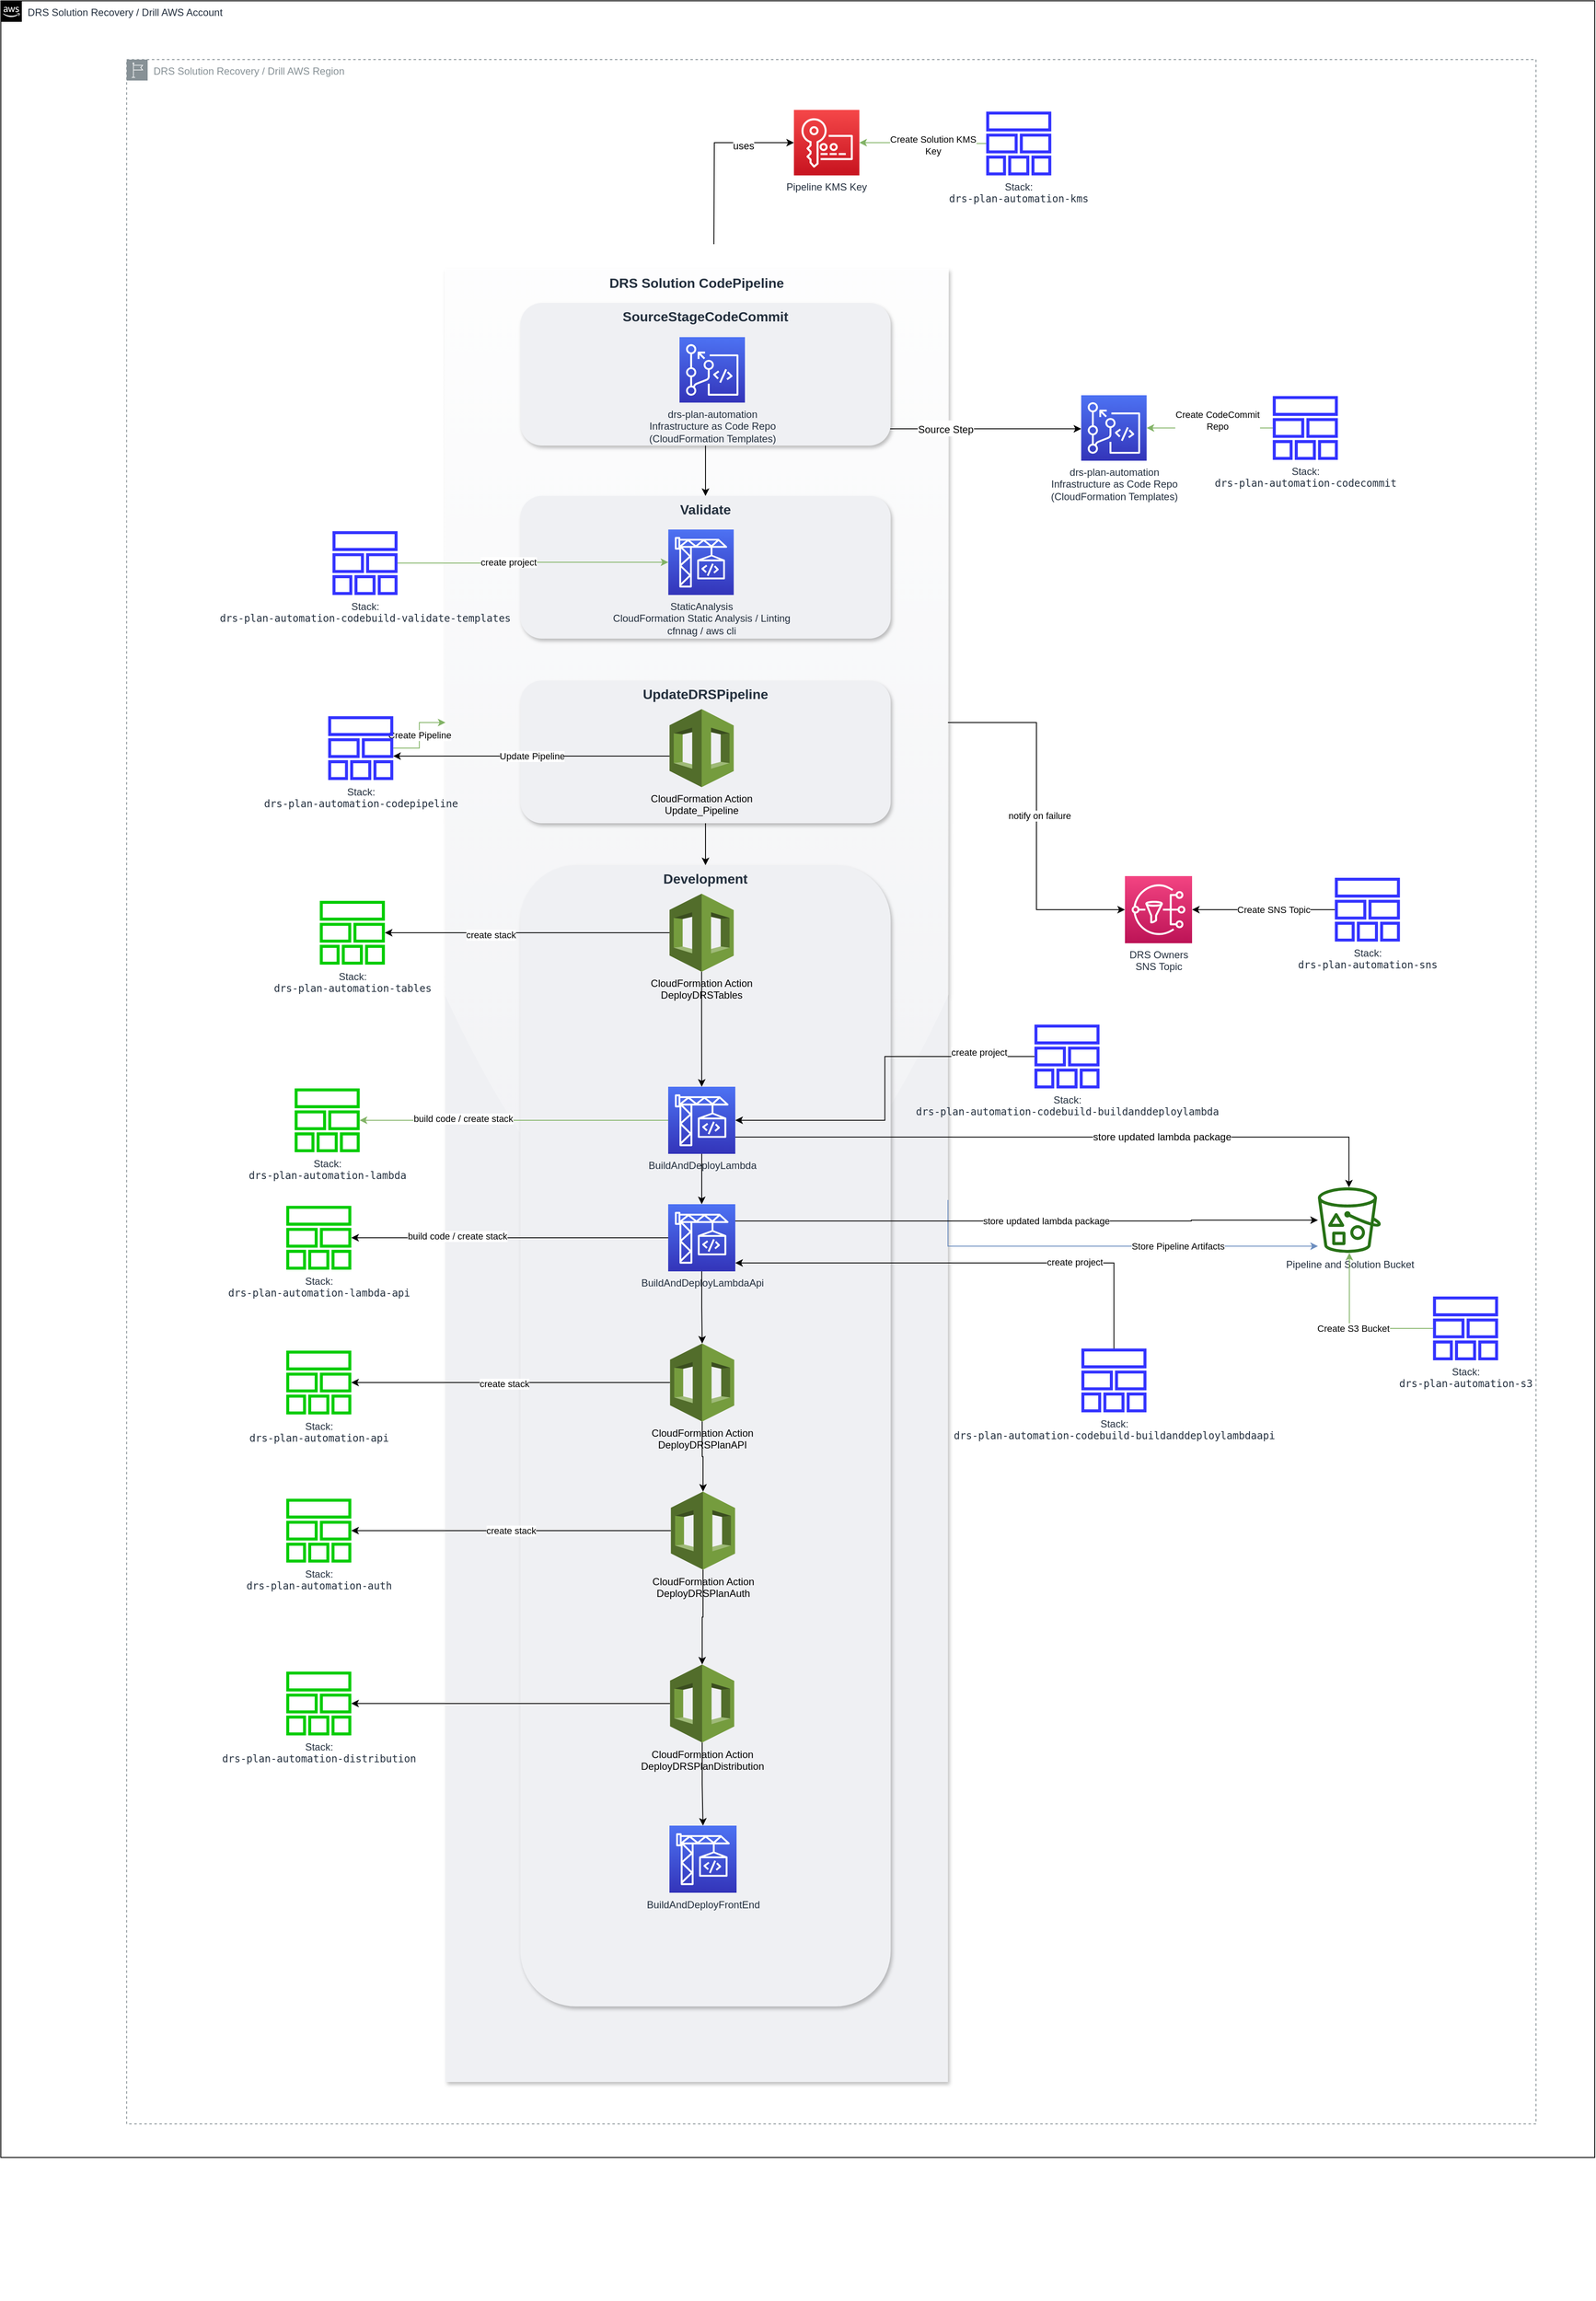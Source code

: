 <mxfile version="14.5.1" type="device"><diagram id="146kvaY81JoFhR2fT1sD" name="DRS Plan Automation Baseline Architecture"><mxGraphModel dx="1822" dy="4253" grid="1" gridSize="10" guides="1" tooltips="1" connect="1" arrows="1" fold="1" page="1" pageScale="1" pageWidth="850" pageHeight="1100" math="0" shadow="0"><root><mxCell id="o_yvSjvYm8ZHU7pBNBxk-0"/><mxCell id="WyglVCML0dnfB455Aoaf-0" value="Account" style="" parent="o_yvSjvYm8ZHU7pBNBxk-0"/><mxCell id="Yuy_BXSlaTN0itQn0DiK-1" value="DRS Solution Recovery / Drill AWS Account" style="points=[[0,0],[0.25,0],[0.5,0],[0.75,0],[1,0],[1,0.25],[1,0.5],[1,0.75],[1,1],[0.75,1],[0.5,1],[0.25,1],[0,1],[0,0.75],[0,0.5],[0,0.25]];outlineConnect=0;gradientColor=none;html=1;whiteSpace=wrap;fontSize=12;fontStyle=0;shape=mxgraph.aws4.group;grIcon=mxgraph.aws4.group_aws_cloud_alt;strokeColor=#000000;fillColor=none;verticalAlign=top;align=left;spacingLeft=30;fontColor=#232F3E;dashed=0;" parent="WyglVCML0dnfB455Aoaf-0" vertex="1"><mxGeometry x="-510" y="-2070" width="1900" height="2570" as="geometry"/></mxCell><mxCell id="0hPKeTikyMp0y_E2JEp7-1" value="" style="endArrow=classic;html=1;" parent="WyglVCML0dnfB455Aoaf-0" edge="1"><mxGeometry width="50" height="50" relative="1" as="geometry"><mxPoint x="564" y="-766" as="sourcePoint"/><mxPoint x="614" y="-816" as="targetPoint"/></mxGeometry></mxCell><mxCell id="o_yvSjvYm8ZHU7pBNBxk-1" value="Region" parent="o_yvSjvYm8ZHU7pBNBxk-0"/><mxCell id="Yuy_BXSlaTN0itQn0DiK-3" value="DRS Solution Recovery / Drill AWS Region" style="outlineConnect=0;gradientColor=none;html=1;whiteSpace=wrap;fontSize=12;fontStyle=0;shape=mxgraph.aws4.group;grIcon=mxgraph.aws4.group_region;strokeColor=#879196;fillColor=none;verticalAlign=top;align=left;spacingLeft=30;fontColor=#879196;dashed=1;" parent="o_yvSjvYm8ZHU7pBNBxk-1" vertex="1"><mxGeometry x="-360" y="-2000" width="1680" height="2460" as="geometry"/></mxCell><mxCell id="Yuy_BXSlaTN0itQn0DiK-8" value="DRS Solution CodePipeline" style="fillColor=#EFF0F3;strokeColor=none;dashed=0;verticalAlign=top;fontStyle=1;fontColor=#232F3D;fontSize=16;glass=1;rounded=0;shadow=1;" parent="o_yvSjvYm8ZHU7pBNBxk-1" vertex="1"><mxGeometry x="20" y="-1750" width="599" height="2160" as="geometry"/></mxCell><mxCell id="x11Jodv8IO3x0aT6C2JS-13" value="Development" style="fillColor=#EFF0F3;strokeColor=none;dashed=0;verticalAlign=top;fontStyle=1;fontColor=#232F3D;fontSize=16;glass=0;rounded=1;shadow=1;" parent="o_yvSjvYm8ZHU7pBNBxk-1" vertex="1"><mxGeometry x="109.3" y="-1040" width="441.39" height="1360" as="geometry"/></mxCell><mxCell id="Yuy_BXSlaTN0itQn0DiK-11" style="edgeStyle=orthogonalEdgeStyle;rounded=0;orthogonalLoop=1;jettySize=auto;html=1;startArrow=none;startFill=0;endArrow=classic;endFill=1;fontSize=16;" parent="o_yvSjvYm8ZHU7pBNBxk-1" source="-Hn8SpNKjT6Adyl3FbAF-14" target="Yuy_BXSlaTN0itQn0DiK-17" edge="1"><mxGeometry relative="1" as="geometry"><Array as="points"><mxPoint x="784" y="-1560"/></Array><mxPoint x="459.5" y="-1240" as="sourcePoint"/></mxGeometry></mxCell><mxCell id="Yuy_BXSlaTN0itQn0DiK-12" value="&lt;font style=&quot;font-size: 12px&quot;&gt;Source Step&lt;/font&gt;" style="text;html=1;align=center;verticalAlign=middle;resizable=0;points=[];;labelBackgroundColor=#ffffff;fontSize=16;" parent="Yuy_BXSlaTN0itQn0DiK-11" vertex="1" connectable="0"><mxGeometry x="0.452" y="3" relative="1" as="geometry"><mxPoint x="-33" y="2" as="offset"/></mxGeometry></mxCell><mxCell id="Yuy_BXSlaTN0itQn0DiK-13" value="Pipeline and Solution Bucket" style="outlineConnect=0;fontColor=#232F3E;gradientColor=none;fillColor=#277116;strokeColor=none;dashed=0;verticalLabelPosition=bottom;verticalAlign=top;align=center;html=1;fontSize=12;fontStyle=0;aspect=fixed;pointerEvents=1;shape=mxgraph.aws4.bucket_with_objects;" parent="o_yvSjvYm8ZHU7pBNBxk-1" vertex="1"><mxGeometry x="1060" y="-656" width="75" height="78" as="geometry"/></mxCell><mxCell id="Yuy_BXSlaTN0itQn0DiK-14" style="edgeStyle=orthogonalEdgeStyle;rounded=0;orthogonalLoop=1;jettySize=auto;html=1;startArrow=classic;startFill=1;endArrow=none;endFill=0;" parent="o_yvSjvYm8ZHU7pBNBxk-1" source="Yuy_BXSlaTN0itQn0DiK-16" edge="1"><mxGeometry relative="1" as="geometry"><mxPoint x="340.0" y="-1780.0" as="targetPoint"/></mxGeometry></mxCell><mxCell id="Yuy_BXSlaTN0itQn0DiK-15" value="uses" style="text;html=1;align=center;verticalAlign=middle;resizable=0;points=[];;labelBackgroundColor=#ffffff;" parent="Yuy_BXSlaTN0itQn0DiK-14" vertex="1" connectable="0"><mxGeometry x="-0.436" y="4" relative="1" as="geometry"><mxPoint as="offset"/></mxGeometry></mxCell><mxCell id="Yuy_BXSlaTN0itQn0DiK-16" value="Pipeline KMS Key" style="outlineConnect=0;fontColor=#232F3E;gradientColor=#F54749;gradientDirection=north;fillColor=#C7131F;strokeColor=#ffffff;dashed=0;verticalLabelPosition=bottom;verticalAlign=top;align=center;html=1;fontSize=12;fontStyle=0;aspect=fixed;shape=mxgraph.aws4.resourceIcon;resIcon=mxgraph.aws4.key_management_service;" parent="o_yvSjvYm8ZHU7pBNBxk-1" vertex="1"><mxGeometry x="435.39" y="-1940" width="78" height="78" as="geometry"/></mxCell><mxCell id="Yuy_BXSlaTN0itQn0DiK-17" value="drs-plan-automation&lt;br&gt;Infrastructure as Code Repo&lt;br&gt;(CloudFormation Templates)" style="outlineConnect=0;fontColor=#232F3E;gradientColor=#4D72F3;gradientDirection=north;fillColor=#3334B9;strokeColor=#ffffff;dashed=0;verticalLabelPosition=bottom;verticalAlign=top;align=center;html=1;fontSize=12;fontStyle=0;aspect=fixed;shape=mxgraph.aws4.resourceIcon;resIcon=mxgraph.aws4.codecommit;" parent="o_yvSjvYm8ZHU7pBNBxk-1" vertex="1"><mxGeometry x="777.85" y="-1600" width="78" height="78" as="geometry"/></mxCell><mxCell id="S9HTyPVaO4yvQ7C8sQ5a-1" style="edgeStyle=orthogonalEdgeStyle;rounded=0;orthogonalLoop=1;jettySize=auto;html=1;entryX=1;entryY=0.25;entryDx=0;entryDy=0;startArrow=classic;startFill=1;endArrow=none;endFill=0;" parent="o_yvSjvYm8ZHU7pBNBxk-1" source="Yuy_BXSlaTN0itQn0DiK-19" target="Yuy_BXSlaTN0itQn0DiK-8" edge="1"><mxGeometry relative="1" as="geometry"/></mxCell><mxCell id="S9HTyPVaO4yvQ7C8sQ5a-2" value="notify on failure" style="edgeLabel;html=1;align=center;verticalAlign=middle;resizable=0;points=[];" parent="S9HTyPVaO4yvQ7C8sQ5a-1" vertex="1" connectable="0"><mxGeometry x="0.002" y="-1" relative="1" as="geometry"><mxPoint x="2" as="offset"/></mxGeometry></mxCell><mxCell id="Yuy_BXSlaTN0itQn0DiK-19" value="DRS Owners&lt;br&gt;SNS Topic" style="outlineConnect=0;fontColor=#232F3E;gradientColor=#F34482;gradientDirection=north;fillColor=#BC1356;strokeColor=#ffffff;dashed=0;verticalLabelPosition=bottom;verticalAlign=top;align=center;html=1;fontSize=12;fontStyle=0;aspect=fixed;shape=mxgraph.aws4.resourceIcon;resIcon=mxgraph.aws4.sns;" parent="o_yvSjvYm8ZHU7pBNBxk-1" vertex="1"><mxGeometry x="830" y="-1027" width="80" height="80" as="geometry"/></mxCell><mxCell id="Yuy_BXSlaTN0itQn0DiK-28" value="" style="group" parent="o_yvSjvYm8ZHU7pBNBxk-1" vertex="1" connectable="0"><mxGeometry x="121.31" y="-666" width="634" height="480" as="geometry"/></mxCell><mxCell id="x11Jodv8IO3x0aT6C2JS-1" style="edgeStyle=orthogonalEdgeStyle;rounded=0;orthogonalLoop=1;jettySize=auto;html=1;startArrow=none;startFill=0;endArrow=classic;endFill=1;" parent="Yuy_BXSlaTN0itQn0DiK-28" source="Yuy_BXSlaTN0itQn0DiK-31" target="x11Jodv8IO3x0aT6C2JS-0" edge="1"><mxGeometry relative="1" as="geometry"/></mxCell><mxCell id="Yuy_BXSlaTN0itQn0DiK-31" value="BuildAndDeployLambda" style="outlineConnect=0;fontColor=#232F3E;gradientColor=#4D72F3;gradientDirection=north;fillColor=#3334B9;strokeColor=#ffffff;dashed=0;verticalLabelPosition=bottom;verticalAlign=top;align=center;html=1;fontSize=12;fontStyle=0;aspect=fixed;shape=mxgraph.aws4.resourceIcon;resIcon=mxgraph.aws4.codebuild;" parent="Yuy_BXSlaTN0itQn0DiK-28" vertex="1"><mxGeometry x="164.194" y="-110" width="80" height="80" as="geometry"/></mxCell><mxCell id="x11Jodv8IO3x0aT6C2JS-0" value="BuildAndDeployLambdaApi" style="outlineConnect=0;fontColor=#232F3E;gradientColor=#4D72F3;gradientDirection=north;fillColor=#3334B9;strokeColor=#ffffff;dashed=0;verticalLabelPosition=bottom;verticalAlign=top;align=center;html=1;fontSize=12;fontStyle=0;aspect=fixed;shape=mxgraph.aws4.resourceIcon;resIcon=mxgraph.aws4.codebuild;" parent="Yuy_BXSlaTN0itQn0DiK-28" vertex="1"><mxGeometry x="164.194" y="30" width="80" height="80" as="geometry"/></mxCell><mxCell id="Yuy_BXSlaTN0itQn0DiK-36" style="edgeStyle=orthogonalEdgeStyle;rounded=0;orthogonalLoop=1;jettySize=auto;html=1;" parent="o_yvSjvYm8ZHU7pBNBxk-1" source="Yuy_BXSlaTN0itQn0DiK-31" target="Yuy_BXSlaTN0itQn0DiK-13" edge="1"><mxGeometry relative="1" as="geometry"><mxPoint x="727.244" y="-736" as="targetPoint"/><Array as="points"><mxPoint x="1097" y="-716"/></Array></mxGeometry></mxCell><mxCell id="Yuy_BXSlaTN0itQn0DiK-37" value="store updated lambda package" style="text;html=1;align=center;verticalAlign=middle;resizable=0;points=[];;labelBackgroundColor=#ffffff;" parent="Yuy_BXSlaTN0itQn0DiK-36" vertex="1" connectable="0"><mxGeometry x="0.551" y="-1" relative="1" as="geometry"><mxPoint x="-105.39" y="-1.0" as="offset"/></mxGeometry></mxCell><mxCell id="-Hn8SpNKjT6Adyl3FbAF-6" value="Create Pipeline" style="edgeStyle=orthogonalEdgeStyle;rounded=0;orthogonalLoop=1;jettySize=auto;html=1;entryX=0;entryY=0.25;entryDx=0;entryDy=0;fillColor=#d5e8d4;strokeColor=#82b366;" parent="o_yvSjvYm8ZHU7pBNBxk-1" source="-Hn8SpNKjT6Adyl3FbAF-5" target="Yuy_BXSlaTN0itQn0DiK-8" edge="1"><mxGeometry relative="1" as="geometry"><mxPoint x="47.198" y="-1470.66" as="targetPoint"/></mxGeometry></mxCell><mxCell id="-Hn8SpNKjT6Adyl3FbAF-5" value="Stack:&lt;br&gt;&lt;code&gt;drs-plan-automation-codepipeline&lt;/code&gt;" style="outlineConnect=0;fontColor=#232F3E;gradientColor=none;strokeColor=none;dashed=0;verticalLabelPosition=bottom;verticalAlign=top;align=center;html=1;fontSize=12;fontStyle=0;aspect=fixed;pointerEvents=1;shape=mxgraph.aws4.stack;fillColor=#3333FF;" parent="o_yvSjvYm8ZHU7pBNBxk-1" vertex="1"><mxGeometry x="-120" y="-1217.5" width="78" height="76" as="geometry"/></mxCell><mxCell id="-Hn8SpNKjT6Adyl3FbAF-9" style="edgeStyle=orthogonalEdgeStyle;rounded=0;orthogonalLoop=1;jettySize=auto;html=1;fillColor=#d5e8d4;strokeColor=#82b366;" parent="o_yvSjvYm8ZHU7pBNBxk-1" source="-Hn8SpNKjT6Adyl3FbAF-8" target="Yuy_BXSlaTN0itQn0DiK-17" edge="1"><mxGeometry relative="1" as="geometry"/></mxCell><mxCell id="-Hn8SpNKjT6Adyl3FbAF-10" value="Create CodeCommit&lt;br&gt;Repo" style="edgeLabel;html=1;align=center;verticalAlign=middle;resizable=0;points=[];" parent="-Hn8SpNKjT6Adyl3FbAF-9" vertex="1" connectable="0"><mxGeometry x="0.128" y="-1" relative="1" as="geometry"><mxPoint x="18.76" y="-8" as="offset"/></mxGeometry></mxCell><mxCell id="-Hn8SpNKjT6Adyl3FbAF-8" value="Stack:&lt;br&gt;&lt;code&gt;drs-plan-automation-codecommit&lt;/code&gt;" style="outlineConnect=0;fontColor=#232F3E;gradientColor=none;strokeColor=none;dashed=0;verticalLabelPosition=bottom;verticalAlign=top;align=center;html=1;fontSize=12;fontStyle=0;aspect=fixed;pointerEvents=1;shape=mxgraph.aws4.stack;fillColor=#3333FF;" parent="o_yvSjvYm8ZHU7pBNBxk-1" vertex="1"><mxGeometry x="1006" y="-1599" width="78" height="76" as="geometry"/></mxCell><mxCell id="-Hn8SpNKjT6Adyl3FbAF-12" style="edgeStyle=orthogonalEdgeStyle;rounded=0;orthogonalLoop=1;jettySize=auto;html=1;fillColor=#d5e8d4;strokeColor=#82b366;" parent="o_yvSjvYm8ZHU7pBNBxk-1" source="-Hn8SpNKjT6Adyl3FbAF-11" target="Yuy_BXSlaTN0itQn0DiK-16" edge="1"><mxGeometry relative="1" as="geometry"/></mxCell><mxCell id="-Hn8SpNKjT6Adyl3FbAF-13" value="Create Solution KMS&lt;br&gt;Key" style="edgeLabel;html=1;align=center;verticalAlign=middle;resizable=0;points=[];" parent="-Hn8SpNKjT6Adyl3FbAF-12" vertex="1" connectable="0"><mxGeometry x="-0.158" y="2" relative="1" as="geometry"><mxPoint as="offset"/></mxGeometry></mxCell><mxCell id="-Hn8SpNKjT6Adyl3FbAF-11" value="Stack:&lt;br&gt;&lt;code&gt;drs-plan-automation-kms&lt;/code&gt;" style="outlineConnect=0;fontColor=#232F3E;gradientColor=none;strokeColor=none;dashed=0;verticalLabelPosition=bottom;verticalAlign=top;align=center;html=1;fontSize=12;fontStyle=0;aspect=fixed;pointerEvents=1;shape=mxgraph.aws4.stack;fillColor=#3333FF;" parent="o_yvSjvYm8ZHU7pBNBxk-1" vertex="1"><mxGeometry x="664.39" y="-1938" width="78" height="76" as="geometry"/></mxCell><mxCell id="-Hn8SpNKjT6Adyl3FbAF-21" value="" style="group" parent="o_yvSjvYm8ZHU7pBNBxk-1" vertex="1" connectable="0"><mxGeometry x="109.3" y="-1710" width="649.45" height="170" as="geometry"/></mxCell><mxCell id="-Hn8SpNKjT6Adyl3FbAF-16" value="SourceStageCodeCommit" style="fillColor=#EFF0F3;strokeColor=none;dashed=0;verticalAlign=top;fontStyle=1;fontColor=#232F3D;fontSize=16;glass=0;rounded=1;shadow=1;" parent="-Hn8SpNKjT6Adyl3FbAF-21" vertex="1"><mxGeometry width="441.392" height="170" as="geometry"/></mxCell><mxCell id="-Hn8SpNKjT6Adyl3FbAF-15" value="" style="group" parent="-Hn8SpNKjT6Adyl3FbAF-21" vertex="1" connectable="0"><mxGeometry x="15.45" width="634" height="170" as="geometry"/></mxCell><mxCell id="-Hn8SpNKjT6Adyl3FbAF-14" value="drs-plan-automation&lt;br&gt;Infrastructure as Code Repo&lt;br&gt;(CloudFormation Templates)" style="outlineConnect=0;fontColor=#232F3E;gradientColor=#4D72F3;gradientDirection=north;fillColor=#3334B9;strokeColor=#ffffff;dashed=0;verticalLabelPosition=bottom;verticalAlign=top;align=center;html=1;fontSize=12;fontStyle=0;aspect=fixed;shape=mxgraph.aws4.resourceIcon;resIcon=mxgraph.aws4.codecommit;" parent="-Hn8SpNKjT6Adyl3FbAF-15" vertex="1"><mxGeometry x="174.25" y="40.8" width="78" height="78" as="geometry"/></mxCell><mxCell id="-Hn8SpNKjT6Adyl3FbAF-23" value="" style="group" parent="o_yvSjvYm8ZHU7pBNBxk-1" vertex="1" connectable="0"><mxGeometry x="109.3" y="-1260" width="441.392" height="170" as="geometry"/></mxCell><mxCell id="-Hn8SpNKjT6Adyl3FbAF-22" value="UpdateDRSPipeline" style="fillColor=#EFF0F3;strokeColor=none;dashed=0;verticalAlign=top;fontStyle=1;fontColor=#232F3D;fontSize=16;glass=0;rounded=1;shadow=1;" parent="-Hn8SpNKjT6Adyl3FbAF-23" vertex="1"><mxGeometry width="441.392" height="170" as="geometry"/></mxCell><mxCell id="-Hn8SpNKjT6Adyl3FbAF-3" value="CloudFormation Action&lt;br&gt;Update_Pipeline" style="outlineConnect=0;dashed=0;verticalLabelPosition=bottom;verticalAlign=top;align=center;html=1;shape=mxgraph.aws3.cloudformation;fillColor=#759C3E;gradientColor=none;" parent="-Hn8SpNKjT6Adyl3FbAF-23" vertex="1"><mxGeometry x="177.84" y="34" width="76.5" height="93" as="geometry"/></mxCell><mxCell id="-Hn8SpNKjT6Adyl3FbAF-7" value="Update Pipeline" style="edgeStyle=orthogonalEdgeStyle;rounded=0;orthogonalLoop=1;jettySize=auto;html=1;" parent="o_yvSjvYm8ZHU7pBNBxk-1" source="-Hn8SpNKjT6Adyl3FbAF-3" target="-Hn8SpNKjT6Adyl3FbAF-5" edge="1"><mxGeometry relative="1" as="geometry"><Array as="points"><mxPoint x="66" y="-1170"/><mxPoint x="66" y="-1170"/></Array></mxGeometry></mxCell><mxCell id="-Hn8SpNKjT6Adyl3FbAF-31" style="edgeStyle=orthogonalEdgeStyle;rounded=0;orthogonalLoop=1;jettySize=auto;html=1;entryX=0.5;entryY=0;entryDx=0;entryDy=0;" parent="o_yvSjvYm8ZHU7pBNBxk-1" source="-Hn8SpNKjT6Adyl3FbAF-22" target="x11Jodv8IO3x0aT6C2JS-13" edge="1"><mxGeometry relative="1" as="geometry"><mxPoint x="330" y="-1010" as="targetPoint"/></mxGeometry></mxCell><mxCell id="-Hn8SpNKjT6Adyl3FbAF-33" value="Create S3 Bucket" style="edgeStyle=orthogonalEdgeStyle;rounded=0;orthogonalLoop=1;jettySize=auto;html=1;fillColor=#d5e8d4;strokeColor=#82b366;" parent="o_yvSjvYm8ZHU7pBNBxk-1" source="-Hn8SpNKjT6Adyl3FbAF-32" target="Yuy_BXSlaTN0itQn0DiK-13" edge="1"><mxGeometry relative="1" as="geometry"/></mxCell><mxCell id="-Hn8SpNKjT6Adyl3FbAF-32" value="Stack:&lt;br&gt;&lt;code&gt;drs-plan-automation-s3&lt;/code&gt;" style="outlineConnect=0;fontColor=#232F3E;gradientColor=none;strokeColor=none;dashed=0;verticalLabelPosition=bottom;verticalAlign=top;align=center;html=1;fontSize=12;fontStyle=0;aspect=fixed;pointerEvents=1;shape=mxgraph.aws4.stack;fillColor=#3333FF;" parent="o_yvSjvYm8ZHU7pBNBxk-1" vertex="1"><mxGeometry x="1197" y="-526" width="78" height="76" as="geometry"/></mxCell><mxCell id="x11Jodv8IO3x0aT6C2JS-7" style="edgeStyle=orthogonalEdgeStyle;rounded=0;orthogonalLoop=1;jettySize=auto;html=1;startArrow=none;startFill=0;endArrow=classic;endFill=1;" parent="o_yvSjvYm8ZHU7pBNBxk-1" source="jvz22hjZOSJCWWpNn8-E-6" target="x11Jodv8IO3x0aT6C2JS-6" edge="1"><mxGeometry relative="1" as="geometry"/></mxCell><mxCell id="x11Jodv8IO3x0aT6C2JS-9" style="edgeStyle=orthogonalEdgeStyle;rounded=0;orthogonalLoop=1;jettySize=auto;html=1;startArrow=none;startFill=0;endArrow=classic;endFill=1;" parent="o_yvSjvYm8ZHU7pBNBxk-1" source="jvz22hjZOSJCWWpNn8-E-6" target="x11Jodv8IO3x0aT6C2JS-8" edge="1"><mxGeometry relative="1" as="geometry"/></mxCell><mxCell id="x11Jodv8IO3x0aT6C2JS-10" value="create stack" style="edgeLabel;html=1;align=center;verticalAlign=middle;resizable=0;points=[];" parent="x11Jodv8IO3x0aT6C2JS-9" vertex="1" connectable="0"><mxGeometry x="0.046" y="1" relative="1" as="geometry"><mxPoint as="offset"/></mxGeometry></mxCell><mxCell id="jvz22hjZOSJCWWpNn8-E-6" value="CloudFormation Action&lt;br&gt;DeployDRSPlanAPI" style="outlineConnect=0;dashed=0;verticalLabelPosition=bottom;verticalAlign=top;align=center;html=1;shape=mxgraph.aws3.cloudformation;fillColor=#759C3E;gradientColor=none;" parent="o_yvSjvYm8ZHU7pBNBxk-1" vertex="1"><mxGeometry x="287.75" y="-470" width="76.5" height="93" as="geometry"/></mxCell><mxCell id="0hPKeTikyMp0y_E2JEp7-2" value="Store Pipeline Artifacts" style="edgeStyle=orthogonalEdgeStyle;rounded=0;orthogonalLoop=1;jettySize=auto;html=1;fillColor=#dae8fc;strokeColor=#6c8ebf;exitX=1;exitY=0.5;exitDx=0;exitDy=0;" parent="o_yvSjvYm8ZHU7pBNBxk-1" target="Yuy_BXSlaTN0itQn0DiK-13" edge="1"><mxGeometry x="0.331" relative="1" as="geometry"><mxPoint x="619" y="-641" as="sourcePoint"/><mxPoint x="919" y="-985.925" as="targetPoint"/><Array as="points"><mxPoint x="619" y="-586"/></Array><mxPoint x="-1" as="offset"/></mxGeometry></mxCell><mxCell id="0hPKeTikyMp0y_E2JEp7-13" style="edgeStyle=orthogonalEdgeStyle;rounded=0;orthogonalLoop=1;jettySize=auto;html=1;fillColor=#d5e8d4;strokeColor=#82b366;startArrow=classic;startFill=1;endArrow=none;endFill=0;" parent="o_yvSjvYm8ZHU7pBNBxk-1" source="0hPKeTikyMp0y_E2JEp7-12" target="Yuy_BXSlaTN0itQn0DiK-31" edge="1"><mxGeometry relative="1" as="geometry"/></mxCell><mxCell id="0hPKeTikyMp0y_E2JEp7-14" value="build code / create stack" style="edgeLabel;html=1;align=center;verticalAlign=middle;resizable=0;points=[];" parent="0hPKeTikyMp0y_E2JEp7-13" vertex="1" connectable="0"><mxGeometry x="-0.333" y="2" relative="1" as="geometry"><mxPoint as="offset"/></mxGeometry></mxCell><mxCell id="0hPKeTikyMp0y_E2JEp7-12" value="Stack:&lt;br&gt;&lt;code&gt;drs-plan-automation-lambda&lt;/code&gt;" style="outlineConnect=0;fontColor=#232F3E;gradientColor=none;strokeColor=none;dashed=0;verticalLabelPosition=bottom;verticalAlign=top;align=center;html=1;fontSize=12;fontStyle=0;aspect=fixed;pointerEvents=1;shape=mxgraph.aws4.stack;fillColor=#00CC00;" parent="o_yvSjvYm8ZHU7pBNBxk-1" vertex="1"><mxGeometry x="-160" y="-774" width="78" height="76" as="geometry"/></mxCell><mxCell id="x11Jodv8IO3x0aT6C2JS-2" value="Stack:&lt;br&gt;&lt;code&gt;drs-plan-automation-lambda-api&lt;/code&gt;" style="outlineConnect=0;fontColor=#232F3E;gradientColor=none;strokeColor=none;dashed=0;verticalLabelPosition=bottom;verticalAlign=top;align=center;html=1;fontSize=12;fontStyle=0;aspect=fixed;pointerEvents=1;shape=mxgraph.aws4.stack;fillColor=#00CC00;" parent="o_yvSjvYm8ZHU7pBNBxk-1" vertex="1"><mxGeometry x="-170" y="-634" width="78" height="76" as="geometry"/></mxCell><mxCell id="x11Jodv8IO3x0aT6C2JS-3" style="edgeStyle=orthogonalEdgeStyle;rounded=0;orthogonalLoop=1;jettySize=auto;html=1;startArrow=none;startFill=0;endArrow=classic;endFill=1;" parent="o_yvSjvYm8ZHU7pBNBxk-1" source="x11Jodv8IO3x0aT6C2JS-0" target="x11Jodv8IO3x0aT6C2JS-2" edge="1"><mxGeometry relative="1" as="geometry"/></mxCell><mxCell id="x11Jodv8IO3x0aT6C2JS-4" value="build code / create stack" style="edgeLabel;html=1;align=center;verticalAlign=middle;resizable=0;points=[];" parent="x11Jodv8IO3x0aT6C2JS-3" vertex="1" connectable="0"><mxGeometry x="0.335" y="-2" relative="1" as="geometry"><mxPoint as="offset"/></mxGeometry></mxCell><mxCell id="x11Jodv8IO3x0aT6C2JS-5" value="store updated lambda package" style="edgeStyle=orthogonalEdgeStyle;rounded=0;orthogonalLoop=1;jettySize=auto;html=1;startArrow=none;startFill=0;endArrow=classic;endFill=1;" parent="o_yvSjvYm8ZHU7pBNBxk-1" source="x11Jodv8IO3x0aT6C2JS-0" target="Yuy_BXSlaTN0itQn0DiK-13" edge="1"><mxGeometry x="0.069" relative="1" as="geometry"><Array as="points"><mxPoint x="909" y="-616"/></Array><mxPoint x="-1" as="offset"/></mxGeometry></mxCell><mxCell id="x11Jodv8IO3x0aT6C2JS-12" value="create stack" style="edgeStyle=orthogonalEdgeStyle;rounded=0;orthogonalLoop=1;jettySize=auto;html=1;startArrow=none;startFill=0;endArrow=classic;endFill=1;" parent="o_yvSjvYm8ZHU7pBNBxk-1" source="x11Jodv8IO3x0aT6C2JS-6" target="x11Jodv8IO3x0aT6C2JS-11" edge="1"><mxGeometry relative="1" as="geometry"/></mxCell><mxCell id="XTJ8u2F3X3M3zJ1GVnu_-11" style="edgeStyle=orthogonalEdgeStyle;rounded=0;orthogonalLoop=1;jettySize=auto;html=1;" edge="1" parent="o_yvSjvYm8ZHU7pBNBxk-1" source="x11Jodv8IO3x0aT6C2JS-6" target="x11Jodv8IO3x0aT6C2JS-23"><mxGeometry relative="1" as="geometry"/></mxCell><mxCell id="x11Jodv8IO3x0aT6C2JS-6" value="CloudFormation Action&lt;br&gt;DeployDRSPlanAuth" style="outlineConnect=0;dashed=0;verticalLabelPosition=bottom;verticalAlign=top;align=center;html=1;shape=mxgraph.aws3.cloudformation;fillColor=#759C3E;gradientColor=none;" parent="o_yvSjvYm8ZHU7pBNBxk-1" vertex="1"><mxGeometry x="288.75" y="-293.5" width="76.5" height="93" as="geometry"/></mxCell><mxCell id="x11Jodv8IO3x0aT6C2JS-8" value="Stack:&lt;br&gt;&lt;code&gt;drs-plan-automation-api&lt;/code&gt;" style="outlineConnect=0;fontColor=#232F3E;gradientColor=none;strokeColor=none;dashed=0;verticalLabelPosition=bottom;verticalAlign=top;align=center;html=1;fontSize=12;fontStyle=0;aspect=fixed;pointerEvents=1;shape=mxgraph.aws4.stack;fillColor=#00CC00;" parent="o_yvSjvYm8ZHU7pBNBxk-1" vertex="1"><mxGeometry x="-170" y="-461.5" width="78" height="76" as="geometry"/></mxCell><mxCell id="x11Jodv8IO3x0aT6C2JS-11" value="Stack:&lt;br&gt;&lt;code&gt;drs-plan-automation-auth&lt;/code&gt;" style="outlineConnect=0;fontColor=#232F3E;gradientColor=none;strokeColor=none;dashed=0;verticalLabelPosition=bottom;verticalAlign=top;align=center;html=1;fontSize=12;fontStyle=0;aspect=fixed;pointerEvents=1;shape=mxgraph.aws4.stack;fillColor=#00CC00;" parent="o_yvSjvYm8ZHU7pBNBxk-1" vertex="1"><mxGeometry x="-170" y="-285" width="78" height="76" as="geometry"/></mxCell><mxCell id="x11Jodv8IO3x0aT6C2JS-15" value="" style="group" parent="o_yvSjvYm8ZHU7pBNBxk-1" vertex="1" connectable="0"><mxGeometry x="109.3" y="-1040" width="441.392" height="1710" as="geometry"/></mxCell><mxCell id="x11Jodv8IO3x0aT6C2JS-14" value="CloudFormation Action&lt;br&gt;DeployDRSTables" style="outlineConnect=0;dashed=0;verticalLabelPosition=bottom;verticalAlign=top;align=center;html=1;shape=mxgraph.aws3.cloudformation;fillColor=#759C3E;gradientColor=none;" parent="x11Jodv8IO3x0aT6C2JS-15" vertex="1"><mxGeometry x="177.84" y="34" width="76.5" height="93" as="geometry"/></mxCell><mxCell id="x11Jodv8IO3x0aT6C2JS-16" value="Stack:&lt;br&gt;&lt;code&gt;drs-plan-automation-tables&lt;/code&gt;" style="outlineConnect=0;fontColor=#232F3E;gradientColor=none;strokeColor=none;dashed=0;verticalLabelPosition=bottom;verticalAlign=top;align=center;html=1;fontSize=12;fontStyle=0;aspect=fixed;pointerEvents=1;shape=mxgraph.aws4.stack;fillColor=#00CC00;" parent="o_yvSjvYm8ZHU7pBNBxk-1" vertex="1"><mxGeometry x="-130" y="-997.5" width="78" height="76" as="geometry"/></mxCell><mxCell id="x11Jodv8IO3x0aT6C2JS-17" style="edgeStyle=orthogonalEdgeStyle;rounded=0;orthogonalLoop=1;jettySize=auto;html=1;startArrow=none;startFill=0;endArrow=classic;endFill=1;" parent="o_yvSjvYm8ZHU7pBNBxk-1" source="x11Jodv8IO3x0aT6C2JS-14" target="x11Jodv8IO3x0aT6C2JS-16" edge="1"><mxGeometry relative="1" as="geometry"/></mxCell><mxCell id="x11Jodv8IO3x0aT6C2JS-18" value="create stack" style="edgeLabel;html=1;align=center;verticalAlign=middle;resizable=0;points=[];" parent="x11Jodv8IO3x0aT6C2JS-17" vertex="1" connectable="0"><mxGeometry x="0.265" y="2" relative="1" as="geometry"><mxPoint x="1" as="offset"/></mxGeometry></mxCell><mxCell id="x11Jodv8IO3x0aT6C2JS-26" style="edgeStyle=orthogonalEdgeStyle;rounded=0;orthogonalLoop=1;jettySize=auto;html=1;startArrow=none;startFill=0;endArrow=classic;endFill=1;" parent="o_yvSjvYm8ZHU7pBNBxk-1" source="x11Jodv8IO3x0aT6C2JS-23" target="x11Jodv8IO3x0aT6C2JS-25" edge="1"><mxGeometry relative="1" as="geometry"/></mxCell><mxCell id="x11Jodv8IO3x0aT6C2JS-31" style="edgeStyle=orthogonalEdgeStyle;rounded=0;orthogonalLoop=1;jettySize=auto;html=1;startArrow=none;startFill=0;endArrow=classic;endFill=1;" parent="o_yvSjvYm8ZHU7pBNBxk-1" source="x11Jodv8IO3x0aT6C2JS-23" target="x11Jodv8IO3x0aT6C2JS-30" edge="1"><mxGeometry relative="1" as="geometry"/></mxCell><mxCell id="x11Jodv8IO3x0aT6C2JS-23" value="CloudFormation Action&lt;br&gt;DeployDRSPlanDistribution" style="outlineConnect=0;dashed=0;verticalLabelPosition=bottom;verticalAlign=top;align=center;html=1;shape=mxgraph.aws3.cloudformation;fillColor=#759C3E;gradientColor=none;" parent="o_yvSjvYm8ZHU7pBNBxk-1" vertex="1"><mxGeometry x="287.75" y="-87.5" width="76.5" height="93" as="geometry"/></mxCell><mxCell id="x11Jodv8IO3x0aT6C2JS-25" value="BuildAndDeployFrontEnd" style="outlineConnect=0;fontColor=#232F3E;gradientColor=#4D72F3;gradientDirection=north;fillColor=#3334B9;strokeColor=#ffffff;dashed=0;verticalLabelPosition=bottom;verticalAlign=top;align=center;html=1;fontSize=12;fontStyle=0;aspect=fixed;shape=mxgraph.aws4.resourceIcon;resIcon=mxgraph.aws4.codebuild;" parent="o_yvSjvYm8ZHU7pBNBxk-1" vertex="1"><mxGeometry x="287.004" y="104.5" width="80" height="80" as="geometry"/></mxCell><mxCell id="x11Jodv8IO3x0aT6C2JS-30" value="Stack:&lt;br&gt;&lt;code&gt;drs-plan-automation-distribution&lt;/code&gt;" style="outlineConnect=0;fontColor=#232F3E;gradientColor=none;strokeColor=none;dashed=0;verticalLabelPosition=bottom;verticalAlign=top;align=center;html=1;fontSize=12;fontStyle=0;aspect=fixed;pointerEvents=1;shape=mxgraph.aws4.stack;fillColor=#00CC00;" parent="o_yvSjvYm8ZHU7pBNBxk-1" vertex="1"><mxGeometry x="-170" y="-79" width="78" height="76" as="geometry"/></mxCell><mxCell id="x11Jodv8IO3x0aT6C2JS-33" style="edgeStyle=orthogonalEdgeStyle;rounded=0;orthogonalLoop=1;jettySize=auto;html=1;startArrow=none;startFill=0;endArrow=classic;endFill=1;" parent="o_yvSjvYm8ZHU7pBNBxk-1" source="x11Jodv8IO3x0aT6C2JS-32" target="Yuy_BXSlaTN0itQn0DiK-31" edge="1"><mxGeometry relative="1" as="geometry"/></mxCell><mxCell id="x11Jodv8IO3x0aT6C2JS-37" value="create project" style="edgeLabel;html=1;align=center;verticalAlign=middle;resizable=0;points=[];" parent="x11Jodv8IO3x0aT6C2JS-33" vertex="1" connectable="0"><mxGeometry x="-0.692" y="-5" relative="1" as="geometry"><mxPoint as="offset"/></mxGeometry></mxCell><mxCell id="x11Jodv8IO3x0aT6C2JS-32" value="Stack:&lt;br&gt;&lt;code&gt;drs-plan-automation-codebuild-buildanddeploylambda&lt;/code&gt;" style="outlineConnect=0;fontColor=#232F3E;gradientColor=none;strokeColor=none;dashed=0;verticalLabelPosition=bottom;verticalAlign=top;align=center;html=1;fontSize=12;fontStyle=0;aspect=fixed;pointerEvents=1;shape=mxgraph.aws4.stack;fillColor=#3333FF;" parent="o_yvSjvYm8ZHU7pBNBxk-1" vertex="1"><mxGeometry x="721.89" y="-850" width="78" height="76" as="geometry"/></mxCell><mxCell id="x11Jodv8IO3x0aT6C2JS-35" style="edgeStyle=orthogonalEdgeStyle;rounded=0;orthogonalLoop=1;jettySize=auto;html=1;startArrow=none;startFill=0;endArrow=classic;endFill=1;" parent="o_yvSjvYm8ZHU7pBNBxk-1" source="x11Jodv8IO3x0aT6C2JS-34" target="x11Jodv8IO3x0aT6C2JS-0" edge="1"><mxGeometry relative="1" as="geometry"><Array as="points"><mxPoint x="817" y="-566"/></Array></mxGeometry></mxCell><mxCell id="x11Jodv8IO3x0aT6C2JS-36" value="create project" style="edgeLabel;html=1;align=center;verticalAlign=middle;resizable=0;points=[];" parent="x11Jodv8IO3x0aT6C2JS-35" vertex="1" connectable="0"><mxGeometry x="-0.464" y="-1" relative="1" as="geometry"><mxPoint x="-1" as="offset"/></mxGeometry></mxCell><mxCell id="x11Jodv8IO3x0aT6C2JS-34" value="Stack:&lt;br&gt;&lt;code&gt;drs-plan-automation-codebuild-buildanddeploylambdaapi&lt;/code&gt;" style="outlineConnect=0;fontColor=#232F3E;gradientColor=none;strokeColor=none;dashed=0;verticalLabelPosition=bottom;verticalAlign=top;align=center;html=1;fontSize=12;fontStyle=0;aspect=fixed;pointerEvents=1;shape=mxgraph.aws4.stack;fillColor=#3333FF;" parent="o_yvSjvYm8ZHU7pBNBxk-1" vertex="1"><mxGeometry x="777.85" y="-464" width="78" height="76" as="geometry"/></mxCell><mxCell id="S9HTyPVaO4yvQ7C8sQ5a-4" style="edgeStyle=orthogonalEdgeStyle;rounded=0;orthogonalLoop=1;jettySize=auto;html=1;startArrow=none;startFill=0;endArrow=classic;endFill=1;" parent="o_yvSjvYm8ZHU7pBNBxk-1" source="S9HTyPVaO4yvQ7C8sQ5a-3" target="Yuy_BXSlaTN0itQn0DiK-19" edge="1"><mxGeometry relative="1" as="geometry"/></mxCell><mxCell id="S9HTyPVaO4yvQ7C8sQ5a-5" value="Create SNS Topic" style="edgeLabel;html=1;align=center;verticalAlign=middle;resizable=0;points=[];" parent="S9HTyPVaO4yvQ7C8sQ5a-4" vertex="1" connectable="0"><mxGeometry x="-0.355" y="-3" relative="1" as="geometry"><mxPoint x="-18.95" y="3" as="offset"/></mxGeometry></mxCell><mxCell id="S9HTyPVaO4yvQ7C8sQ5a-3" value="Stack:&lt;br&gt;&lt;code&gt;drs-plan-automation-sns&lt;/code&gt;" style="outlineConnect=0;fontColor=#232F3E;gradientColor=none;strokeColor=none;dashed=0;verticalLabelPosition=bottom;verticalAlign=top;align=center;html=1;fontSize=12;fontStyle=0;aspect=fixed;pointerEvents=1;shape=mxgraph.aws4.stack;fillColor=#3333FF;" parent="o_yvSjvYm8ZHU7pBNBxk-1" vertex="1"><mxGeometry x="1080" y="-1025" width="78" height="76" as="geometry"/></mxCell><mxCell id="XTJ8u2F3X3M3zJ1GVnu_-2" value="" style="group" vertex="1" connectable="0" parent="o_yvSjvYm8ZHU7pBNBxk-1"><mxGeometry x="109.31" y="-1480" width="441.392" height="170" as="geometry"/></mxCell><mxCell id="XTJ8u2F3X3M3zJ1GVnu_-3" value="Validate" style="fillColor=#EFF0F3;strokeColor=none;dashed=0;verticalAlign=top;fontStyle=1;fontColor=#232F3D;fontSize=16;glass=0;rounded=1;shadow=1;" vertex="1" parent="XTJ8u2F3X3M3zJ1GVnu_-2"><mxGeometry width="441.392" height="170" as="geometry"/></mxCell><mxCell id="XTJ8u2F3X3M3zJ1GVnu_-5" value="StaticAnalysis&lt;br&gt;CloudFormation Static Analysis / Linting&lt;br&gt;cfnnag / aws cli" style="outlineConnect=0;fontColor=#232F3E;gradientColor=#4D72F3;gradientDirection=north;fillColor=#3334B9;strokeColor=#ffffff;dashed=0;verticalLabelPosition=bottom;verticalAlign=top;align=center;html=1;fontSize=12;fontStyle=0;aspect=fixed;shape=mxgraph.aws4.resourceIcon;resIcon=mxgraph.aws4.codebuild;" vertex="1" parent="XTJ8u2F3X3M3zJ1GVnu_-2"><mxGeometry x="176.327" y="40" width="78" height="78" as="geometry"/></mxCell><mxCell id="XTJ8u2F3X3M3zJ1GVnu_-6" style="edgeStyle=orthogonalEdgeStyle;rounded=0;orthogonalLoop=1;jettySize=auto;html=1;fillColor=#d5e8d4;strokeColor=#82b366;" edge="1" parent="XTJ8u2F3X3M3zJ1GVnu_-2" source="XTJ8u2F3X3M3zJ1GVnu_-8" target="XTJ8u2F3X3M3zJ1GVnu_-5"><mxGeometry relative="1" as="geometry"/></mxCell><mxCell id="XTJ8u2F3X3M3zJ1GVnu_-7" value="create project" style="edgeLabel;html=1;align=center;verticalAlign=middle;resizable=0;points=[];" vertex="1" connectable="0" parent="XTJ8u2F3X3M3zJ1GVnu_-6"><mxGeometry x="-0.187" y="1" relative="1" as="geometry"><mxPoint as="offset"/></mxGeometry></mxCell><mxCell id="XTJ8u2F3X3M3zJ1GVnu_-8" value="Stack:&lt;br&gt;&lt;code&gt;drs-plan-automation-codebuild-validate-templates&lt;/code&gt;" style="outlineConnect=0;fontColor=#232F3E;gradientColor=none;strokeColor=none;dashed=0;verticalLabelPosition=bottom;verticalAlign=top;align=center;html=1;fontSize=12;fontStyle=0;aspect=fixed;pointerEvents=1;shape=mxgraph.aws4.stack;fillColor=#3333FF;" vertex="1" parent="XTJ8u2F3X3M3zJ1GVnu_-2"><mxGeometry x="-224.18" y="42" width="78" height="76" as="geometry"/></mxCell><mxCell id="-Hn8SpNKjT6Adyl3FbAF-24" style="edgeStyle=orthogonalEdgeStyle;rounded=0;orthogonalLoop=1;jettySize=auto;html=1;" parent="o_yvSjvYm8ZHU7pBNBxk-1" source="-Hn8SpNKjT6Adyl3FbAF-16" target="XTJ8u2F3X3M3zJ1GVnu_-3" edge="1"><mxGeometry relative="1" as="geometry"><mxPoint x="330" y="-1450" as="targetPoint"/></mxGeometry></mxCell><mxCell id="XTJ8u2F3X3M3zJ1GVnu_-9" style="edgeStyle=orthogonalEdgeStyle;rounded=0;orthogonalLoop=1;jettySize=auto;html=1;" edge="1" parent="o_yvSjvYm8ZHU7pBNBxk-1" source="x11Jodv8IO3x0aT6C2JS-14" target="Yuy_BXSlaTN0itQn0DiK-31"><mxGeometry relative="1" as="geometry"/></mxCell><mxCell id="XTJ8u2F3X3M3zJ1GVnu_-10" style="edgeStyle=orthogonalEdgeStyle;rounded=0;orthogonalLoop=1;jettySize=auto;html=1;" edge="1" parent="o_yvSjvYm8ZHU7pBNBxk-1" source="x11Jodv8IO3x0aT6C2JS-0" target="jvz22hjZOSJCWWpNn8-E-6"><mxGeometry relative="1" as="geometry"/></mxCell></root></mxGraphModel></diagram></mxfile>